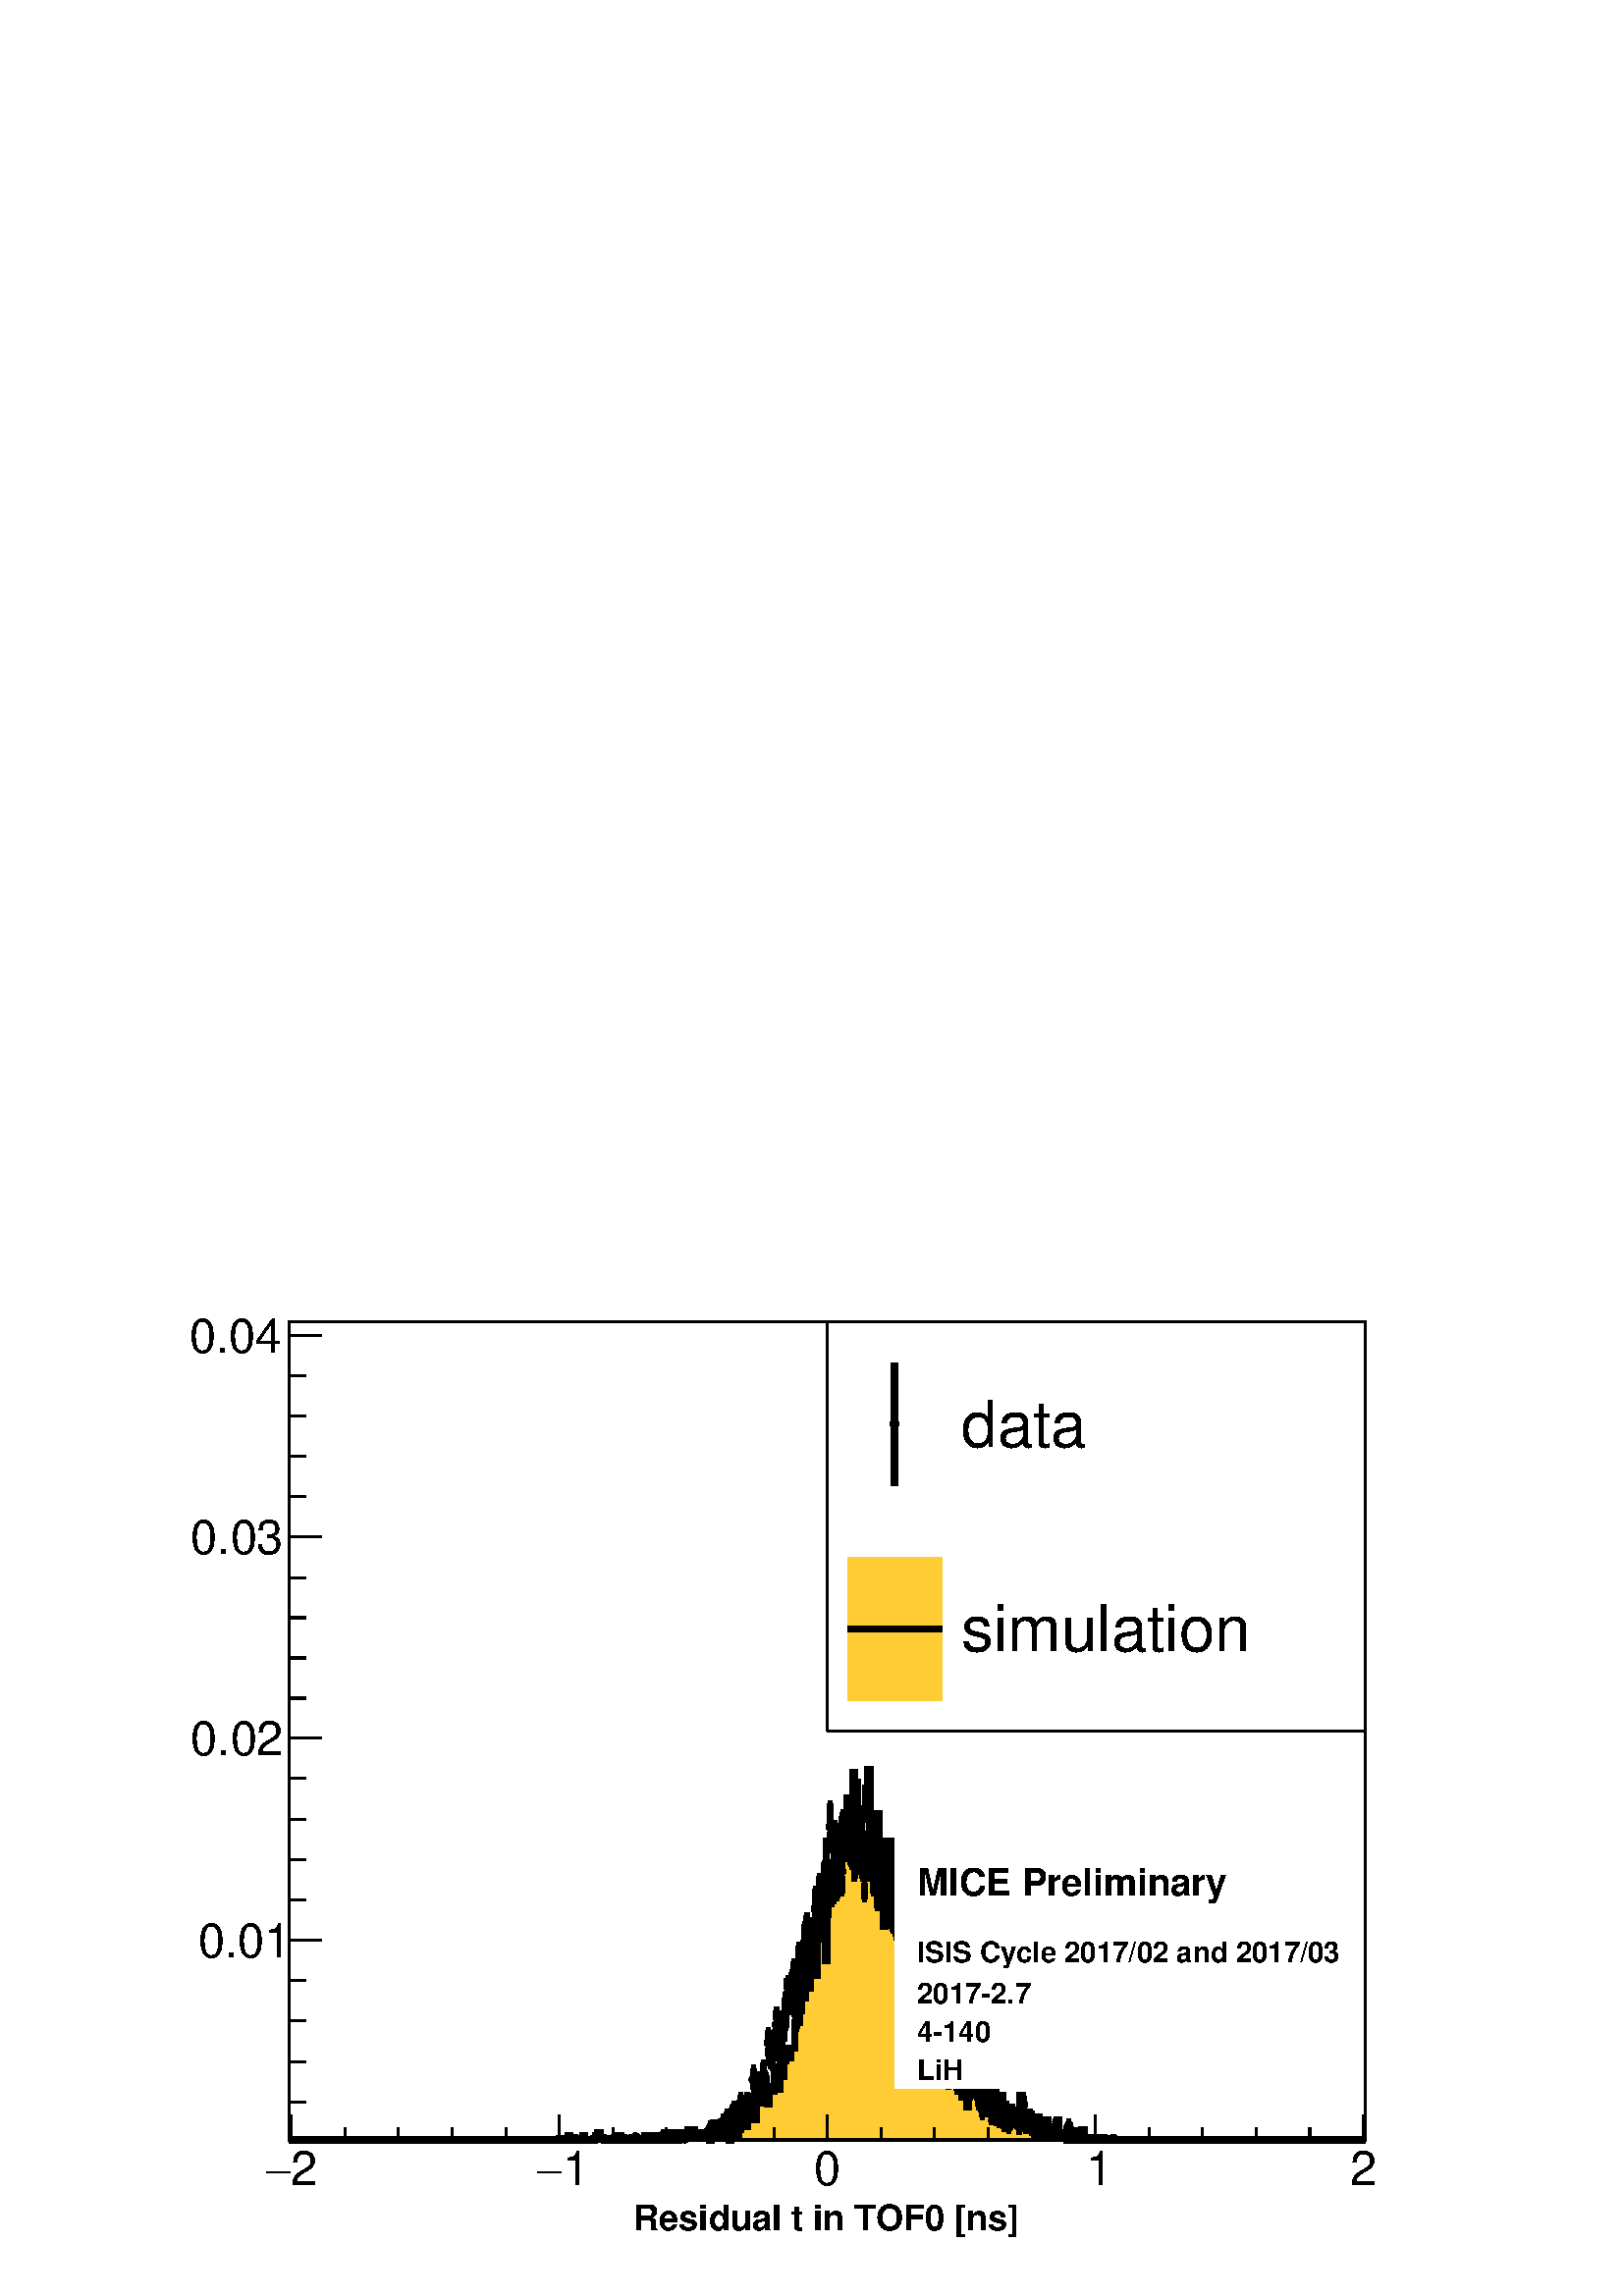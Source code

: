 %!PS-Adobe-2.0 EPSF-2.0
%%BoundingBox:  0 0 567 395
%%EndComments
%%BeginProlog
80 dict begin
/s {stroke} def /l {lineto} def /m {moveto} def /t {translate} def
/r {rotate} def /rl {roll}  def /R {repeat} def
/d {rlineto} def /rm {rmoveto} def /gr {grestore} def /f {eofill} def
/c {setrgbcolor} def /black {0 setgray} def /sd {setdash} def
/cl {closepath} def /sf {scalefont setfont} def /lw {setlinewidth} def
/box {m dup 0 exch d exch 0 d 0 exch neg d cl} def
/NC{systemdict begin initclip end}def/C{NC box clip newpath}def
/bl {box s} def /bf {gsave box gsave f grestore 1 lw [] 0 sd s grestore} def /Y { 0 exch d} def /X { 0 d} def 
/K {{pop pop 0 moveto} exch kshow} bind def
/ita {/ang 15 def gsave [1 0 ang dup sin exch cos div 1 0 0] concat} def 
/mp {newpath /y exch def /x exch def} def
/side {[w .77 mul w .23 mul] .385 w mul sd w 0 l currentpoint t -144 r} def
/mr {mp x y w2 0 360 arc} def /m24 {mr s} def /m20 {mr f} def
/mb {mp x y w2 add m w2 neg 0 d 0 w neg d w 0 d 0 w d cl} def
/mt {mp x y w2 add m w2 neg w neg d w 0 d cl} def
/m21 {mb f} def /m25 {mb s} def /m22 {mt f} def /m26{mt s} def
/m23 {mp x y w2 sub m w2 w d w neg 0 d cl f} def
/m27 {mp x y w2 add m w3 neg w2 neg d w3 w2 neg d w3 w2 d cl s} def
/m28 {mp x w2 sub y w2 sub w3 add m w3 0 d  0 w3 neg d w3 0 d 0 w3 d w3 0 d  0 w3 d w3 neg 0 d 0 w3 d w3 neg 0 d 0 w3 neg d w3 neg 0 d cl s } def
/m29 {mp gsave x w2 sub y w2 add w3 sub m currentpoint t 4 {side} repeat cl fill gr} def
/m30 {mp gsave x w2 sub y w2 add w3 sub m currentpoint t 4 {side} repeat cl s gr} def
/m31 {mp x y w2 sub m 0 w d x w2 sub y m w 0 d x w2 sub y w2 add m w w neg d x w2 sub y w2 sub m w w d s} def
/m32 {mp x y w2 sub m w2 w d w neg 0 d cl s} def
/m33 {mp x y w2 add m w3 neg w2 neg d w3 w2 neg d w3 w2 d cl f} def
/m34 {mp x w2 sub y w2 sub w3 add m w3 0 d  0 w3 neg d w3 0 d 0 w3 d w3 0 d  0 w3 d w3 neg 0 d 0 w3 d w3 neg 0 d 0 w3 neg d w3 neg 0 d cl f } def
/m2 {mp x y w2 sub m 0 w d x w2 sub y m w 0 d s} def
/m5 {mp x w2 sub y w2 sub m w w d x w2 sub y w2 add m w w neg d s} def
/reEncode {exch findfont dup length dict begin {1 index /FID eq  {pop pop} {def} ifelse } forall /Encoding exch def currentdict end dup /FontName get exch definefont pop } def [/Times-Bold /Times-Italic /Times-BoldItalic /Helvetica /Helvetica-Oblique
 /Helvetica-Bold /Helvetica-BoldOblique /Courier /Courier-Oblique /Courier-Bold /Courier-BoldOblique /Times-Roman /AvantGarde-Book /AvantGarde-BookOblique /AvantGarde-Demi /AvantGarde-DemiOblique /Bookman-Demi /Bookman-DemiItalic /Bookman-Light
 /Bookman-LightItalic /Helvetica-Narrow /Helvetica-Narrow-Bold /Helvetica-Narrow-BoldOblique /Helvetica-Narrow-Oblique /NewCenturySchlbk-Roman /NewCenturySchlbk-Bold /NewCenturySchlbk-BoldItalic /NewCenturySchlbk-Italic /Palatino-Bold
 /Palatino-BoldItalic /Palatino-Italic /Palatino-Roman ] {ISOLatin1Encoding reEncode } forall
%%EndProlog
%%BeginSetup
%%EndSetup
newpath  gsave  .25 .25 scale  gsave  0 0 t black[  ] 0 sd 3 lw 1 1 1 c 2268 1579 0 0 bf black 1 1 1 c 1973 1500 227 79 bf black 1 1 1 c 1578 1200 424 229 bf black 1578 1200 424 229 bl 1 1 1 c 1578 1200 424 229 bf black 1578 1200 424 229 bl 9 lw 1
 0.8 0.2 c black 3 lw 1 0.8 0.2 c 424 229 m 396 X 2 Y 3 X -2 Y 4 X 2 Y 3 X -2 Y 3 X 6 Y 3 X -6 Y 16 X 2 Y 3 X 4 Y 3 X -6 Y 13 X 2 Y 3 X 4 Y 3 X 5 Y 3 X -9 Y 6 X -2 Y 10 X 2 Y 6 X -2 Y 3 X 6 Y 6 X -6 Y 7 X 2 Y 6 X -2 Y 3 X 2 Y 6 X -2 Y 4 X 2 Y 3 X -2
 Y 6 X 6 Y 3 X -4 Y 3 X 4 Y 3 X -6 Y 19 X 11 Y 3 X -11 Y 4 X 2 Y 3 X -2 Y 3 X 11 Y 3 X -5 Y 3 X -6 Y 3 X 11 Y 3 X -5 Y 4 X -4 Y 6 X 13 Y 3 X -4 Y 3 X 4 Y 3 X -13 Y 10 X 4 Y 6 X -4 Y 3 X 4 Y 3 X -6 Y 3 X 6 Y 4 X 19 Y 3 X -23 Y 3 X 13 Y 3 X -4 Y 3 X -5
 Y 3 X 5 Y 3 X 18 Y 4 X -29 Y 3 X 15 Y 3 X 19 Y 3 X -14 Y 3 X -18 Y 3 X 13 Y 3 X 10 Y 4 X 4 Y 3 X -9 Y 3 X 18 Y 3 X 19 Y 3 X 4 Y 3 X -32 Y 3 X 37 Y 4 X 27 Y 3 X -32 Y 3 X 10 Y 3 X -5 Y 3 X -14 Y 3 X 19 Y 7 X 27 Y 3 X 9 Y 3 X -32 Y 3 X 51 Y 3 X -33 Y
 3 X 23 Y 3 X 19 Y 4 X -14 Y 3 X 14 Y 6 X 37 Y 6 X 18 Y 3 X 37 Y 4 X -19 Y 3 X 101 Y 3 X -87 Y 3 X 78 Y 3 X -37 Y 3 X -22 Y 4 X 59 Y 3 X -4 Y 3 X 50 Y 3 X -9 Y 3 X -74 Y 3 X 125 Y 3 X -5 Y 7 X 69 Y 3 X -55 Y 3 X 37 Y 3 X 4 Y 3 X 32 Y 3 X 9 Y 4 X 23 Y
 3 X -23 Y 3 X -45 Y 3 X 105 Y 3 X -14 Y 3 X -64 Y 3 X -18 Y 4 X 32 Y 3 X -5 Y 3 X 46 Y 3 X 28 Y 3 X -133 Y 3 X -23 Y 3 X 78 Y 4 X 13 Y 3 X -82 Y 3 X 41 Y 3 X -124 Y 3 X 69 Y 3 X 18 Y 3 X 37 Y 4 X -50 Y 3 X -23 Y 3 X -5 Y 3 X -37 Y 3 X -73 Y 3 X 124
 Y 3 X -46 Y 4 X -5 Y 3 X -4 Y 3 X -56 Y 3 X 10 Y 3 X 46 Y 3 X -83 Y 3 X 41 Y 4 X -92 Y 3 X 65 Y 3 X -111 Y 3 X 97 Y 3 X -69 Y 6 X 14 Y 4 X 9 Y 3 X -51 Y 3 X 19 Y 3 X 14 Y 3 X -88 Y 3 X 32 Y 3 X 46 Y 4 X -41 Y 3 X 55 Y 3 X -69 Y 3 X 5 Y 3 X 64 Y 3 X
 -96 Y 3 X -5 Y 4 X -27 Y 3 X 32 Y 6 X 9 Y 3 X 4 Y 3 X 5 Y 3 X -9 Y 4 X -37 Y 3 X 23 Y 3 X -9 Y 3 X -28 Y 3 X 28 Y 3 X -9 Y 3 X 4 Y 4 X -36 Y 3 X 23 Y 3 X 18 Y 3 X -37 Y 9 X 19 Y 4 X -10 Y 3 X -9 Y 6 X 9 Y 3 X 28 Y 3 X -41 Y 3 X 9 Y 4 X -9 Y 6 X -10
 Y 3 X -4 Y 3 X 4 Y 3 X 19 Y 3 X -9 Y 4 X -23 Y 3 X 9 Y 3 X 18 Y 3 X -27 Y 10 X 4 Y 3 X 23 Y 3 X -18 Y 3 X -9 Y 3 X 9 Y 3 X -5 Y 3 X -6 Y 4 X 2 Y 3 X 9 Y 3 X -9 Y 3 X -2 Y 3 X 11 Y 3 X -11 Y 3 X 15 Y 4 X -15 Y 3 X 2 Y 9 X -2 Y 3 X 2 Y 3 X -2 Y 4 X 2
 Y 3 X -2 Y 3 X 2 Y 3 X -2 Y 6 X 2 Y 3 X -2 Y 371 X f 9 lw black 1 0.8 0.2 c black 424 229 m 396 X 2 Y 3 X -2 Y 4 X 2 Y 3 X -2 Y 3 X 6 Y 3 X -6 Y 16 X 2 Y 3 X 4 Y 3 X -6 Y 13 X 2 Y 3 X 4 Y 3 X 5 Y 3 X -9 Y 6 X -2 Y 10 X 2 Y 6 X -2 Y 3 X 6 Y 6 X -6 Y
 7 X 2 Y 6 X -2 Y 3 X 2 Y 6 X -2 Y 4 X 2 Y 3 X -2 Y 6 X 6 Y 3 X -4 Y 3 X 4 Y 3 X -6 Y 19 X 11 Y 3 X -11 Y 4 X 2 Y 3 X -2 Y 3 X 11 Y 3 X -5 Y 3 X -6 Y 3 X 11 Y 3 X -5 Y 4 X -4 Y 6 X 13 Y 3 X -4 Y 3 X 4 Y 3 X -13 Y 10 X 4 Y 6 X -4 Y 3 X 4 Y 3 X -6 Y 3
 X 6 Y 4 X 19 Y 3 X -23 Y 3 X 13 Y 3 X -4 Y 3 X -5 Y 3 X 5 Y 3 X 18 Y 4 X -29 Y 3 X 15 Y 3 X 19 Y 3 X -14 Y 3 X -18 Y 3 X 13 Y 3 X 10 Y 4 X 4 Y 3 X -9 Y 3 X 18 Y 3 X 19 Y 3 X 4 Y 3 X -32 Y 3 X 37 Y 4 X 27 Y 3 X -32 Y 3 X 10 Y 3 X -5 Y 3 X -14 Y 3 X
 19 Y 7 X 27 Y 3 X 9 Y 3 X -32 Y 3 X 51 Y 3 X -33 Y 3 X 23 Y 3 X 19 Y 4 X -14 Y 3 X 14 Y 6 X 37 Y 6 X 18 Y 3 X 37 Y 4 X -19 Y 3 X 101 Y 3 X -87 Y 3 X 78 Y 3 X -37 Y 3 X -22 Y 4 X 59 Y 3 X -4 Y 3 X 50 Y 3 X -9 Y 3 X -74 Y 3 X 125 Y 3 X -5 Y 7 X 69 Y 3
 X -55 Y 3 X 37 Y 3 X 4 Y 3 X 32 Y 3 X 9 Y 4 X 23 Y 3 X -23 Y 3 X -45 Y 3 X 105 Y 3 X -14 Y 3 X -64 Y 3 X -18 Y 4 X 32 Y 3 X -5 Y 3 X 46 Y 3 X 28 Y 3 X -133 Y 3 X -23 Y 3 X 78 Y 4 X 13 Y 3 X -82 Y 3 X 41 Y 3 X -124 Y 3 X 69 Y 3 X 18 Y 3 X 37 Y 4 X
 -50 Y 3 X -23 Y 3 X -5 Y 3 X -37 Y 3 X -73 Y 3 X 124 Y 3 X -46 Y 4 X -5 Y 3 X -4 Y 3 X -56 Y 3 X 10 Y 3 X 46 Y 3 X -83 Y 3 X 41 Y 4 X -92 Y 3 X 65 Y 3 X -111 Y 3 X 97 Y 3 X -69 Y 6 X 14 Y 4 X 9 Y 3 X -51 Y 3 X 19 Y 3 X 14 Y 3 X -88 Y 3 X 32 Y 3 X 46
 Y 4 X -41 Y 3 X 55 Y 3 X -69 Y 3 X 5 Y 3 X 64 Y 3 X -96 Y 3 X -5 Y 4 X -27 Y 3 X 32 Y 6 X 9 Y 3 X 4 Y 3 X 5 Y 3 X -9 Y 4 X -37 Y 3 X 23 Y 3 X -9 Y 3 X -28 Y 3 X 28 Y 3 X -9 Y 3 X 4 Y 4 X -36 Y 3 X 23 Y 3 X 18 Y 3 X -37 Y 9 X 19 Y 4 X -10 Y 3 X -9 Y
 6 X 9 Y 3 X 28 Y 3 X -41 Y 3 X 9 Y 4 X -9 Y 6 X -10 Y 3 X -4 Y 3 X 4 Y 3 X 19 Y 3 X -9 Y 4 X -23 Y 3 X 9 Y 3 X 18 Y 3 X -27 Y 10 X 4 Y 3 X 23 Y 3 X -18 Y 3 X -9 Y 3 X 9 Y 3 X -5 Y 3 X -6 Y 4 X 2 Y 3 X 9 Y 3 X -9 Y 3 X -2 Y 3 X 11 Y 3 X -11 Y 3 X 15
 Y 4 X -15 Y 3 X 2 Y 9 X -2 Y 3 X 2 Y 3 X -2 Y 4 X 2 Y 3 X -2 Y 3 X 2 Y 3 X -2 Y 6 X 2 Y 3 X -2 Y 371 X s 3 lw 424 229 m 1578 X s 427 265 m -36 Y s 506 247 m -18 Y s 584 247 m -18 Y s 663 247 m -18 Y s 742 247 m -18 Y s 820 265 m -36 Y s 899 247 m
 -18 Y s 977 247 m -18 Y s 1056 247 m -18 Y s 1135 247 m -18 Y s 1213 265 m -36 Y s 1292 247 m -18 Y s 1370 247 m -18 Y s 1449 247 m -18 Y s 1528 247 m -18 Y s 1606 265 m -36 Y s 1685 247 m -18 Y s 1763 247 m -18 Y s 1842 247 m -18 Y s 1921 247 m -18
 Y s 1999 265 m -36 Y s 427 265 m -36 Y s 1999 265 m -36 Y s
 gsave  1973 1500 227 79 C 425.603 162.444 t 0 r /Helvetica findfont 69.881 sf 0 0 m (2) show NC gr 
 gsave  1973 1500 227 79 C 388.241 162.444 t 0 r /Symbol findfont 69.881 sf 0 0 m (-) show NC gr 
 gsave  1973 1500 227 79 C 825.215 162.444 t 0 r /Helvetica findfont 69.881 sf 0 0 m (1) show NC gr 
 gsave  1973 1500 227 79 C 786.228 162.444 t 0 r /Symbol findfont 69.881 sf 0 0 m (-) show NC gr 
 gsave  1973 1500 227 79 C 1193.96 162.444 t 0 r /Helvetica findfont 69.881 sf 0 0 m (0) show NC gr 
 gsave  1973 1500 227 79 C 1591.95 162.444 t 0 r /Helvetica findfont 69.881 sf 0 0 m (1) show NC gr 
 gsave  1973 1500 227 79 C 1980.19 162.444 t 0 r /Helvetica findfont 69.881 sf 0 0 m (2) show NC gr  424 229 m 1200 Y s 471 522 m -47 X s 448 581 m -24 X s 448 640 m -24 X s 448 699 m -24 X s 448 759 m -24 X s 471 818 m -47 X s 448 877 m -24 X s 448
 936 m -24 X s 448 995 m -24 X s 448 1054 m -24 X s 471 1114 m -47 X s 448 1173 m -24 X s 448 1232 m -24 X s 448 1291 m -24 X s 448 1350 m -24 X s 471 1409 m -47 X s 471 522 m -47 X s 448 463 m -24 X s 448 404 m -24 X s 448 344 m -24 X s 448 285 m
 -24 X s 471 1409 m -47 X s
 gsave  1973 1500 227 79 C 290.775 497.078 t 0 r /Helvetica findfont 69.881 sf 0 0 m (0.01) show NC gr 
 gsave  1973 1500 227 79 C 279.403 792.726 t 0 r /Helvetica findfont 69.881 sf 0 0 m (0.02) show NC gr 
 gsave  1973 1500 227 79 C 279.403 1088.37 t 0 r /Helvetica findfont 69.881 sf 0 0 m (0.03) show NC gr 
 gsave  1973 1500 227 79 C 277.779 1384.02 t 0 r /Helvetica findfont 69.881 sf 0 0 m (0.04) show NC gr  9 lw 3 lw /w 13 def /w2 {w 2 div} def /w3 {w 3 div} def 844 231 m20 9 lw 3 lw 875 231 m20 9 lw 3 lw 885 231 m20 9 lw 3 lw 900 231 m20 9 lw 3 lw
 904 231 m20 9 lw 3 lw 916 231 m20 9 lw 3 lw 926 231 m20 9 lw 3 lw 932 233 m20 9 lw 3 lw 935 231 m20 9 lw 3 lw 948 233 m20 9 lw 3 lw 954 231 m20 9 lw 3 lw 957 231 m20 9 lw 3 lw 963 233 m20 9 lw 3 lw 966 231 m20 9 lw 3 lw 973 236 m20 9 lw 3 lw 976 231
 m20 9 lw 3 lw 979 231 m20 9 lw 3 lw 982 236 m20 9 lw 3 lw 985 236 m20 9 lw 3 lw 988 233 m20 9 lw 3 lw 995 238 m20 9 lw 3 lw 998 236 m20 9 lw 3 lw 1001 233 m20 9 lw 3 lw 1004 231 m20 9 lw 3 lw 1007 236 m20 9 lw 3 lw 1014 233 m20 9 lw 3 lw 1017 238
 m20 9 lw 3 lw 1020 233 m20 9 lw 3 lw 1023 238 m20 9 lw 3 lw 1026 238 m20 9 lw 3 lw 1029 238 m20 9 lw 3 lw 1032 238 m20 9 lw 3 lw 1039 241 m20 9 lw 1042 239 m s 1042 252 m 1 Y s 1039 239 m 6 X s 1039 253 m 6 X s 3 lw 1042 246 m20 9 lw 3 lw 1045 238
 m20 9 lw 1048 239 m s 1048 252 m 1 Y s 1045 239 m 6 X s 1045 253 m 6 X s 3 lw 1048 246 m20 9 lw 3 lw 1051 241 m20 9 lw 3 lw 1054 241 m20 9 lw 1058 241 m 1 Y s 1058 255 m 1 Y s 1054 241 m 7 X s 1054 256 m 7 X s 3 lw 1058 248 m20 9 lw 1061 245 m 2 Y s
 1061 260 m 2 Y s 1057 245 m 7 X s 1057 262 m 7 X s 3 lw 1061 253 m20 9 lw 3 lw 1064 238 m20 9 lw 1067 252 m 2 Y s 1067 267 m 3 Y s 1064 252 m 6 X s 1064 270 m 6 X s 3 lw 1067 261 m20 9 lw 1070 239 m s 1070 252 m 1 Y s 1067 239 m 6 X s 1067 253 m 6 X
 s 3 lw 1070 246 m20 9 lw 1073 256 m 3 Y s 1073 272 m 4 Y s 1070 256 m 7 X s 1070 276 m 7 X s 3 lw 1073 266 m20 9 lw 1076 260 m 4 Y s 1076 277 m 5 Y s 1073 260 m 7 X s 1073 282 m 7 X s 3 lw 1076 271 m20 9 lw 1080 239 m s 1080 252 m 1 Y s 1076 239 m 7
 X s 1076 253 m 7 X s 3 lw 1080 246 m20 9 lw 1083 252 m 2 Y s 1083 267 m 3 Y s 1079 252 m 7 X s 1079 270 m 7 X s 3 lw 1083 261 m20 9 lw 1086 271 m 6 Y s 1086 290 m 5 Y s 1083 271 m 6 X s 1083 295 m 6 X s 3 lw 1086 283 m20 9 lw 1089 256 m 3 Y s 1089
 272 m 4 Y s 1086 256 m 6 X s 1086 276 m 6 X s 3 lw 1089 266 m20 9 lw 1092 260 m 4 Y s 1092 277 m 5 Y s 1089 260 m 6 X s 1089 282 m 6 X s 3 lw 1092 271 m20 9 lw 1095 271 m 6 Y s 1095 290 m 5 Y s 1092 271 m 7 X s 1092 295 m 7 X s 3 lw 1095 283 m20 9
 lw 1098 263 m 4 Y s 1098 280 m 4 Y s 1095 263 m 7 X s 1095 284 m 7 X s 3 lw 1098 273 m20 9 lw 1102 269 m 5 Y s 1102 287 m 6 Y s 1098 269 m 7 X s 1098 293 m 7 X s 3 lw 1102 281 m20 9 lw 1105 303 m 9 Y s 1105 325 m 9 Y s 1102 303 m 6 X s 1102 334 m 6
 X s 3 lw 1105 318 m20 9 lw 1108 271 m 6 Y s 1108 290 m 5 Y s 1105 271 m 6 X s 1105 295 m 6 X s 3 lw 1108 283 m20 9 lw 1111 283 m 6 Y s 1111 302 m 7 Y s 1108 283 m 6 X s 1108 309 m 6 X s 3 lw 1111 296 m20 9 lw 1114 296 m 8 Y s 1114 317 m 8 Y s 1111
 296 m 6 X s 1111 325 m 6 X s 3 lw 1114 311 m20 9 lw 1117 283 m 6 Y s 1117 302 m 7 Y s 1114 283 m 7 X s 1114 309 m 7 X s 3 lw 1117 296 m20 9 lw 1120 310 m 9 Y s 1120 332 m 10 Y s 1117 310 m 7 X s 1117 342 m 7 X s 3 lw 1120 326 m20 9 lw 1124 294 m 8 Y
 s 1124 315 m 8 Y s 1120 294 m 7 X s 1120 323 m 7 X s 3 lw 1124 308 m20 9 lw 1127 352 m 12 Y s 1127 377 m 13 Y s 1124 352 m 6 X s 1124 390 m 6 X s 3 lw 1127 371 m20 9 lw 1130 338 m 11 Y s 1130 362 m 12 Y s 1127 338 m 6 X s 1127 374 m 6 X s 3 lw 1130
 356 m20 9 lw 1133 335 m 12 Y s 1133 360 m 11 Y s 1130 335 m 6 X s 1130 371 m 6 X s 3 lw 1133 353 m20 9 lw 1136 349 m 13 Y s 1136 375 m 12 Y s 1133 349 m 6 X s 1133 387 m 6 X s 3 lw 1136 368 m20 9 lw 1139 377 m 15 Y s 1139 405 m 14 Y s 1136 377 m 7 X
 s 1136 419 m 7 X s 3 lw 1139 398 m20 9 lw 1142 361 m 13 Y s 1142 387 m 13 Y s 1139 361 m 7 X s 1139 400 m 7 X s 3 lw 1142 381 m20 9 lw 1146 368 m 14 Y s 1146 395 m 13 Y s 1142 368 m 7 X s 1142 408 m 7 X s 3 lw 1146 388 m20 9 lw 1149 373 m 14 Y s
 1149 400 m 14 Y s 1146 373 m 6 X s 1146 414 m 6 X s 3 lw 1149 393 m20 9 lw 1152 394 m 15 Y s 1152 422 m 15 Y s 1149 394 m 6 X s 1149 437 m 6 X s 3 lw 1152 416 m20 9 lw 1155 420 m 17 Y s 1155 450 m 16 Y s 1152 420 m 6 X s 1152 466 m 6 X s 3 lw 1155
 443 m20 9 lw 1158 417 m 17 Y s 1158 447 m 17 Y s 1155 417 m 6 X s 1155 464 m 6 X s 3 lw 1158 441 m20 9 lw 1161 427 m 17 Y s 1161 457 m 17 Y s 1158 427 m 7 X s 1158 474 m 7 X s 3 lw 1161 451 m20 9 lw 1164 441 m 18 Y s 1164 472 m 18 Y s 1161 441 m 7 X
 s 1161 490 m 7 X s 3 lw 1164 466 m20 9 lw 1168 392 m 15 Y s 1168 420 m 15 Y s 1164 392 m 7 X s 1164 435 m 7 X s 3 lw 1168 413 m20 9 lw 1171 462 m 20 Y s 1171 495 m 19 Y s 1168 462 m 6 X s 1168 514 m 6 X s 3 lw 1171 488 m20 9 lw 1174 429 m 18 Y s
 1174 460 m 17 Y s 1171 429 m 6 X s 1171 477 m 6 X s 3 lw 1174 453 m20 9 lw 1177 453 m 19 Y s 1177 485 m 18 Y s 1174 453 m 6 X s 1174 503 m 6 X s 3 lw 1177 478 m20 9 lw 1180 491 m 20 Y s 1180 524 m 21 Y s 1177 491 m 6 X s 1177 545 m 6 X s 3 lw 1180
 518 m20 9 lw 1183 503 m 21 Y s 1183 537 m 21 Y s 1180 503 m 7 X s 1180 558 m 7 X s 3 lw 1183 530 m20 9 lw 1187 491 m 20 Y s 1187 524 m 21 Y s 1183 491 m 7 X s 1183 545 m 7 X s 3 lw 1187 518 m20 9 lw 1190 496 m 20 Y s 1190 529 m 21 Y s 1186 496 m 7 X
 s 1186 550 m 7 X s 3 lw 1190 523 m20 9 lw 1193 481 m 21 Y s 1193 515 m 20 Y s 1190 481 m 6 X s 1190 535 m 6 X s 3 lw 1193 508 m20 9 lw 1196 539 m 22 Y s 1196 574 m 23 Y s 1193 539 m 6 X s 1193 597 m 6 X s 3 lw 1196 568 m20 9 lw 1199 532 m 22 Y s
 1199 567 m 22 Y s 1196 532 m 6 X s 1196 589 m 6 X s 3 lw 1199 560 m20 9 lw 1202 555 m 24 Y s 1202 592 m 23 Y s 1199 555 m 6 X s 1199 615 m 6 X s 3 lw 1202 585 m20 9 lw 1205 524 m 22 Y s 1205 559 m 22 Y s 1202 524 m 7 X s 1202 581 m 7 X s 3 lw 1205
 553 m20 9 lw 1209 570 m 24 Y s 1209 607 m 24 Y s 1205 570 m 7 X s 1205 631 m 7 X s 3 lw 1209 600 m20 9 lw 1212 603 m 26 Y s 1212 642 m 25 Y s 1208 603 m 7 X s 1208 667 m 7 X s 3 lw 1212 635 m20 9 lw 1215 555 m 24 Y s 1215 592 m 23 Y s 1212 555 m 6 X
 s 1212 615 m 6 X s 3 lw 1215 585 m20 9 lw 1218 654 m 27 Y s 1218 694 m 28 Y s 1215 654 m 6 X s 1215 722 m 6 X s 3 lw 1218 688 m20 9 lw 1221 575 m 24 Y s 1221 612 m 24 Y s 1218 575 m 6 X s 1218 636 m 6 X s 3 lw 1221 605 m20 9 lw 1224 627 m 27 Y s
 1224 667 m 26 Y s 1221 627 m 6 X s 1221 693 m 6 X s 3 lw 1224 660 m20 9 lw 1227 584 m 25 Y s 1227 622 m 24 Y s 1224 584 m 7 X s 1224 646 m 7 X s 3 lw 1227 615 m20 9 lw 1231 613 m 26 Y s 1231 652 m 26 Y s 1227 613 m 7 X s 1227 678 m 7 X s 3 lw 1231
 645 m20 9 lw 1234 591 m 25 Y s 1234 629 m 25 Y s 1230 591 m 7 X s 1230 654 m 7 X s 3 lw 1234 623 m20 9 lw 1237 642 m 27 Y s 1237 682 m 27 Y s 1234 642 m 6 X s 1234 709 m 6 X s 3 lw 1237 675 m20 9 lw 1240 642 m 27 Y s 1240 682 m 27 Y s 1237 642 m 6 X
 s 1237 709 m 6 X s 3 lw 1240 675 m20 9 lw 1243 654 m 27 Y s 1243 694 m 28 Y s 1240 654 m 6 X s 1240 722 m 6 X s 3 lw 1243 688 m20 9 lw 1246 637 m 27 Y s 1246 677 m 27 Y s 1243 637 m 6 X s 1243 704 m 6 X s 3 lw 1246 670 m20 9 lw 1249 630 m 26 Y s
 1249 669 m 27 Y s 1246 630 m 7 X s 1246 696 m 7 X s 3 lw 1249 663 m20 9 lw 1253 613 m 26 Y s 1253 652 m 26 Y s 1249 613 m 7 X s 1249 678 m 7 X s 3 lw 1253 645 m20 9 lw 1256 649 m 27 Y s 1256 689 m 27 Y s 1252 649 m 7 X s 1252 716 m 7 X s 3 lw 1256
 683 m20 9 lw 1259 651 m 28 Y s 1259 692 m 27 Y s 1256 651 m 6 X s 1256 719 m 6 X s 3 lw 1259 685 m20 9 lw 1262 623 m 26 Y s 1262 662 m 26 Y s 1259 623 m 6 X s 1259 688 m 6 X s 3 lw 1262 655 m20 9 lw 1265 613 m 26 Y s 1265 652 m 26 Y s 1262 613 m 6 X
 s 1262 678 m 6 X s 3 lw 1265 645 m20 9 lw 1268 582 m 24 Y s 1268 619 m 25 Y s 1265 582 m 6 X s 1265 644 m 6 X s 3 lw 1268 613 m20 9 lw 1271 613 m 26 Y s 1271 652 m 26 Y s 1268 613 m 7 X s 1268 678 m 7 X s 3 lw 1271 645 m20 9 lw 1275 613 m 26 Y s
 1275 652 m 26 Y s 1271 613 m 7 X s 1271 678 m 7 X s 3 lw 1275 645 m20 9 lw 1278 632 m 27 Y s 1278 672 m 26 Y s 1274 632 m 7 X s 1274 698 m 7 X s 3 lw 1278 665 m20 9 lw 1281 591 m 25 Y s 1281 629 m 25 Y s 1278 591 m 6 X s 1278 654 m 6 X s 3 lw 1281
 623 m20 9 lw 1284 594 m 25 Y s 1284 632 m 25 Y s 1281 594 m 6 X s 1281 657 m 6 X s 3 lw 1284 625 m20 9 lw 1287 570 m 24 Y s 1287 607 m 24 Y s 1284 570 m 6 X s 1284 631 m 6 X s 3 lw 1287 600 m20 9 lw 1290 611 m 25 Y s 1290 649 m 26 Y s 1287 611 m 7 X
 s 1287 675 m 7 X s 3 lw 1290 643 m20 9 lw 1293 579 m 25 Y s 1293 617 m 24 Y s 1290 579 m 7 X s 1290 641 m 7 X s 3 lw 1293 610 m20 9 lw 1297 577 m 24 Y s 1297 614 m 25 Y s 1293 577 m 7 X s 1293 639 m 7 X s 3 lw 1297 608 m20 9 lw 1300 572 m 24 Y s
 1300 609 m 25 Y s 1296 572 m 7 X s 1296 634 m 7 X s 3 lw 1300 603 m20 9 lw 1303 548 m 23 Y s 1303 584 m 24 Y s 1300 548 m 6 X s 1300 608 m 6 X s 3 lw 1303 578 m20 9 lw 1306 563 m 23 Y s 1306 599 m 24 Y s 1303 563 m 6 X s 1303 623 m 6 X s 3 lw 1306
 593 m20 9 lw 1309 539 m 22 Y s 1309 574 m 23 Y s 1306 539 m 6 X s 1306 597 m 6 X s 3 lw 1309 568 m20 9 lw 1312 532 m 22 Y s 1312 567 m 22 Y s 1309 532 m 7 X s 1309 589 m 7 X s 3 lw 1312 560 m20 9 lw 1315 522 m 22 Y s 1315 557 m 22 Y s 1312 522 m 7 X
 s 1312 579 m 7 X s 3 lw 1315 550 m20 9 lw 1319 508 m 21 Y s 1319 542 m 21 Y s 1315 508 m 7 X s 1315 563 m 7 X s 3 lw 1319 535 m20 9 lw 1322 493 m 21 Y s 1322 527 m 21 Y s 1318 493 m 7 X s 1318 548 m 7 X s 3 lw 1322 520 m20 9 lw 1325 508 m 21 Y s
 1325 542 m 21 Y s 1322 508 m 6 X s 1322 563 m 6 X s 3 lw 1325 535 m20 9 lw 1328 472 m 20 Y s 1328 505 m 19 Y s 1325 472 m 6 X s 1325 524 m 6 X s 3 lw 1328 498 m20 9 lw 1331 425 m 17 Y s 1331 455 m 17 Y s 1328 425 m 6 X s 1328 472 m 6 X s 3 lw 1331
 448 m20 9 lw 1334 491 m 20 Y s 1334 524 m 21 Y s 1331 491 m 7 X s 1331 545 m 7 X s 3 lw 1334 518 m20 9 lw 1337 427 m 17 Y s 1337 457 m 17 Y s 1334 427 m 7 X s 1334 474 m 7 X s 3 lw 1337 451 m20 9 lw 1341 451 m 18 Y s 1341 482 m 19 Y s 1337 451 m 7 X
 s 1337 501 m 7 X s 3 lw 1341 476 m20 9 lw 1344 446 m 18 Y s 1344 477 m 18 Y s 1340 446 m 7 X s 1340 495 m 7 X s 3 lw 1344 471 m20 9 lw 1347 410 m 17 Y s 1347 440 m 16 Y s 1344 410 m 6 X s 1344 456 m 6 X s 3 lw 1347 433 m20 9 lw 1350 417 m 17 Y s
 1350 447 m 17 Y s 1347 417 m 6 X s 1347 464 m 6 X s 3 lw 1350 441 m20 9 lw 1353 396 m 16 Y s 1353 425 m 15 Y s 1350 396 m 6 X s 1350 440 m 6 X s 3 lw 1353 418 m20 9 lw 1356 408 m 16 Y s 1356 437 m 16 Y s 1353 408 m 7 X s 1353 453 m 7 X s 3 lw 1356
 431 m20 9 lw 1359 417 m 17 Y s 1359 447 m 17 Y s 1356 417 m 7 X s 1356 464 m 7 X s 3 lw 1359 441 m20 9 lw 1363 392 m 15 Y s 1363 420 m 15 Y s 1359 392 m 7 X s 1359 435 m 7 X s 3 lw 1363 413 m20 9 lw 1366 389 m 15 Y s 1366 417 m 15 Y s 1362 389 m 7 X
 s 1362 432 m 7 X s 3 lw 1366 411 m20 9 lw 1369 366 m 13 Y s 1369 392 m 14 Y s 1366 366 m 6 X s 1366 406 m 6 X s 3 lw 1369 386 m20 9 lw 1372 368 m 14 Y s 1372 395 m 13 Y s 1369 368 m 6 X s 1369 408 m 6 X s 3 lw 1372 388 m20 9 lw 1375 363 m 14 Y s
 1375 390 m 13 Y s 1372 363 m 6 X s 1372 403 m 6 X s 3 lw 1375 383 m20 9 lw 1378 370 m 14 Y s 1378 397 m 14 Y s 1375 370 m 7 X s 1375 411 m 7 X s 3 lw 1378 391 m20 9 lw 1381 354 m 13 Y s 1381 380 m 12 Y s 1378 354 m 7 X s 1378 392 m 7 X s 3 lw 1381
 373 m20 9 lw 1385 317 m 10 Y s 1385 340 m 10 Y s 1381 317 m 7 X s 1381 350 m 7 X s 3 lw 1385 333 m20 9 lw 1388 373 m 14 Y s 1388 400 m 14 Y s 1384 373 m 7 X s 1384 414 m 7 X s 3 lw 1388 393 m20 9 lw 1391 308 m 9 Y s 1391 330 m 9 Y s 1388 308 m 6 X s
 1388 339 m 6 X s 3 lw 1391 323 m20 9 lw 1394 356 m 13 Y s 1394 382 m 13 Y s 1391 356 m 6 X s 1391 395 m 6 X s 3 lw 1394 376 m20 9 lw 1397 361 m 13 Y s 1397 387 m 13 Y s 1394 361 m 6 X s 1394 400 m 6 X s 3 lw 1397 381 m20 9 lw 1400 322 m 10 Y s 1400
 345 m 10 Y s 1397 322 m 7 X s 1397 355 m 7 X s 3 lw 1400 338 m20 9 lw 1403 301 m 8 Y s 1403 322 m 9 Y s 1400 301 m 7 X s 1400 331 m 7 X s 3 lw 1403 316 m20 9 lw 1407 315 m 9 Y s 1407 337 m 10 Y s 1403 315 m 7 X s 1403 347 m 7 X s 3 lw 1407 331 m20 9
 lw 1410 292 m 7 Y s 1410 312 m 8 Y s 1406 292 m 7 X s 1406 320 m 7 X s 3 lw 1410 306 m20 9 lw 1413 315 m 9 Y s 1413 337 m 10 Y s 1410 315 m 6 X s 1410 347 m 6 X s 3 lw 1413 331 m20 9 lw 1416 294 m 8 Y s 1416 315 m 8 Y s 1413 294 m 6 X s 1413 323 m 6
 X s 3 lw 1416 308 m20 9 lw 1419 317 m 10 Y s 1419 340 m 10 Y s 1416 317 m 6 X s 1416 350 m 6 X s 3 lw 1419 333 m20 9 lw 1422 292 m 7 Y s 1422 312 m 8 Y s 1419 292 m 7 X s 1419 320 m 7 X s 3 lw 1422 306 m20 9 lw 1425 294 m 8 Y s 1425 315 m 8 Y s 1422
 294 m 7 X s 1422 323 m 7 X s 3 lw 1425 308 m20 9 lw 1429 312 m 10 Y s 1429 335 m 9 Y s 1425 312 m 7 X s 1425 344 m 7 X s 3 lw 1429 328 m20 9 lw 1432 294 m 8 Y s 1432 315 m 8 Y s 1428 294 m 7 X s 1428 323 m 7 X s 3 lw 1432 308 m20 9 lw 1435 278 m 6 Y
 s 1435 297 m 7 Y s 1432 278 m 6 X s 1432 304 m 6 X s 3 lw 1435 291 m20 9 lw 1438 287 m 7 Y s 1438 307 m 8 Y s 1435 287 m 6 X s 1435 315 m 6 X s 3 lw 1438 301 m20 9 lw 1441 263 m 4 Y s 1441 280 m 4 Y s 1438 263 m 6 X s 1438 284 m 6 X s 3 lw 1441 273
 m20 9 lw 1444 294 m 8 Y s 1444 315 m 8 Y s 1441 294 m 7 X s 1441 323 m 7 X s 3 lw 1444 308 m20 9 lw 1447 271 m 6 Y s 1447 290 m 5 Y s 1444 271 m 7 X s 1444 295 m 7 X s 3 lw 1447 283 m20 9 lw 1451 280 m 7 Y s 1451 300 m 6 Y s 1447 280 m 7 X s 1447
 306 m 7 X s 3 lw 1451 293 m20 9 lw 1454 256 m 3 Y s 1454 272 m 4 Y s 1451 256 m 6 X s 1451 276 m 6 X s 3 lw 1454 266 m20 9 lw 1457 274 m 5 Y s 1457 292 m 6 Y s 1454 274 m 6 X s 1454 298 m 6 X s 3 lw 1457 286 m20 9 lw 1460 280 m 7 Y s 1460 300 m 6 Y
 s 1457 280 m 6 X s 1457 306 m 6 X s 3 lw 1460 293 m20 9 lw 1463 267 m 5 Y s 1463 285 m 5 Y s 1460 267 m 6 X s 1460 290 m 6 X s 3 lw 1463 278 m20 9 lw 1466 252 m 2 Y s 1466 267 m 3 Y s 1463 252 m 7 X s 1463 270 m 7 X s 3 lw 1466 261 m20 9 lw 1469 267
 m 5 Y s 1469 285 m 5 Y s 1466 267 m 7 X s 1466 290 m 7 X s 3 lw 1469 278 m20 9 lw 1473 245 m 2 Y s 1473 260 m 2 Y s 1469 245 m 7 X s 1469 262 m 7 X s 3 lw 1473 253 m20 9 lw 1476 260 m 4 Y s 1476 277 m 5 Y s 1473 260 m 6 X s 1473 282 m 6 X s 3 lw
 1476 271 m20 9 lw 1479 243 m 1 Y s 1479 257 m 2 Y s 1476 243 m 6 X s 1476 259 m 6 X s 3 lw 1479 251 m20 9 lw 1482 249 m 3 Y s 1482 265 m 2 Y s 1479 249 m 6 X s 1479 267 m 6 X s 3 lw 1482 258 m20 9 lw 1485 252 m 2 Y s 1485 267 m 3 Y s 1482 252 m 6 X
 s 1482 270 m 6 X s 3 lw 1485 261 m20 9 lw 1488 254 m 3 Y s 1488 270 m 3 Y s 1485 254 m 7 X s 1485 273 m 7 X s 3 lw 1488 263 m20 9 lw 1491 252 m 2 Y s 1491 267 m 3 Y s 1488 252 m 7 X s 1488 270 m 7 X s 3 lw 1491 261 m20 9 lw 1495 241 m 1 Y s 1495 255
 m 1 Y s 1491 241 m 7 X s 1491 256 m 7 X s 3 lw 1495 248 m20 9 lw 1498 249 m 3 Y s 1498 265 m 2 Y s 1495 249 m 6 X s 1495 267 m 6 X s 3 lw 1498 258 m20 9 lw 1501 269 m 5 Y s 1501 287 m 6 Y s 1498 269 m 6 X s 1498 293 m 6 X s 3 lw 1501 281 m20 9 lw
 1504 243 m 1 Y s 1504 257 m 2 Y s 1501 243 m 6 X s 1501 259 m 6 X s 3 lw 1504 251 m20 9 lw 1507 243 m 1 Y s 1507 257 m 2 Y s 1504 243 m 6 X s 1504 259 m 6 X s 3 lw 1507 251 m20 9 lw 1510 252 m 2 Y s 1510 267 m 3 Y s 1507 252 m 7 X s 1507 270 m 7 X s
 3 lw 1510 261 m20 9 lw 1513 249 m 3 Y s 1513 265 m 2 Y s 1510 249 m 7 X s 1510 267 m 7 X s 3 lw 1513 258 m20 9 lw 1517 237 m s 1517 250 m s 1513 237 m 7 X s 1513 250 m 7 X s 3 lw 1517 243 m20 9 lw 1520 237 m s 1520 250 m s 1517 237 m 6 X s 1517 250
 m 6 X s 3 lw 1520 243 m20 9 lw 1523 245 m 2 Y s 1523 260 m 2 Y s 1520 245 m 6 X s 1520 262 m 6 X s 3 lw 1523 253 m20 9 lw 3 lw 1526 238 m20 9 lw 3 lw 1529 241 m20 9 lw 1532 237 m s 1532 250 m s 1529 237 m 7 X s 1529 250 m 7 X s 3 lw 1532 243 m20 9
 lw 3 lw 1535 238 m20 9 lw 3 lw 1539 238 m20 9 lw 3 lw 1542 241 m20 9 lw 3 lw 1545 233 m20 9 lw 1548 241 m 1 Y s 1548 255 m 1 Y s 1545 241 m 6 X s 1545 256 m 6 X s 3 lw 1548 248 m20 9 lw 3 lw 1551 238 m20 9 lw 3 lw 1554 238 m20 9 lw 3 lw 1558 238 m20
 9 lw 3 lw 1561 238 m20 9 lw 3 lw 1564 233 m20 9 lw 1567 241 m 1 Y s 1567 255 m 1 Y s 1564 241 m 6 X s 1564 256 m 6 X s 3 lw 1567 248 m20 9 lw 1570 237 m s 1570 250 m s 1567 237 m 6 X s 1567 250 m 6 X s 3 lw 1570 243 m20 9 lw 3 lw 1573 238 m20 9 lw 3
 lw 1576 231 m20 9 lw 3 lw 1580 241 m20 9 lw 3 lw 1586 236 m20 9 lw 3 lw 1589 231 m20 9 lw 3 lw 1598 231 m20 9 lw 3 lw 1602 231 m20 9 lw 3 lw 1608 231 m20 9 lw 3 lw 1611 231 m20 9 lw 3 lw 1617 231 m20 9 lw 3 lw 1620 231 m20 9 lw 3 lw 1633 231 m20 9
 lw 3 lw 1 1 1 c 671 150 1312 529 bf black
 gsave  1973 1500 227 79 C 1345.04 588.047 t 0 r /Helvetica-Bold findfont 55.255 sf 0 0 m (MICE Preliminary) show NC gr  1 1 1 c 671 225 1312 304 bf black
 gsave  1973 1500 227 79 C 1345.04 488.956 t 0 r /Helvetica-Bold findfont 42.254 sf 0 0 m (ISIS Cycle 2017/02 and 2017/03) show NC gr 
 gsave  1973 1500 227 79 C 1345.04 428.852 t 0 r /Helvetica-Bold findfont 42.254 sf 0 0 m (2017\2552.7) show NC gr 
 gsave  1973 1500 227 79 C 1345.04 373.621 t 0 r /Helvetica-Bold findfont 42.254 sf 0 0 m (4\255140) show NC gr 
 gsave  1973 1500 227 79 C 1345.04 316.766 t 0 r /Helvetica-Bold findfont 42.254 sf 0 0 m (LiH) show NC gr  1 1 1 c 789 600 1213 829 bf black 1213 829 m 789 X s 2002 829 m 600 Y s 2002 1429 m -789 X s 1213 1429 m -600 Y s
 gsave  1973 1500 227 79 C 1410.01 1245.94 t 0 r /Helvetica findfont 94.258 sf 0 0 m (data) show NC gr  9 lw 1312 1189 m 180 Y s 3 lw 1312 1279 m20 9 lw
 gsave  1973 1500 227 79 C 1410.01 945.423 t 0 r /Helvetica findfont 94.258 sf 0 0 m (simulation) show NC gr  1 0.8 0.2 c 3 lw 1243 874 m 138 X 210 Y -138 X f 9 lw black 1243 979 m 138 X s 3 lw 1 1 1 c 1973 126 227 32 bf black
 gsave  2268 1579 0 0 C 929.179 95.842 t 0 r /Helvetica-Bold findfont 51.982 sf 0 0 m (Residual t in TOF0 [ns]) show NC gr 
 gr  gr showpage
end
%%EOF
